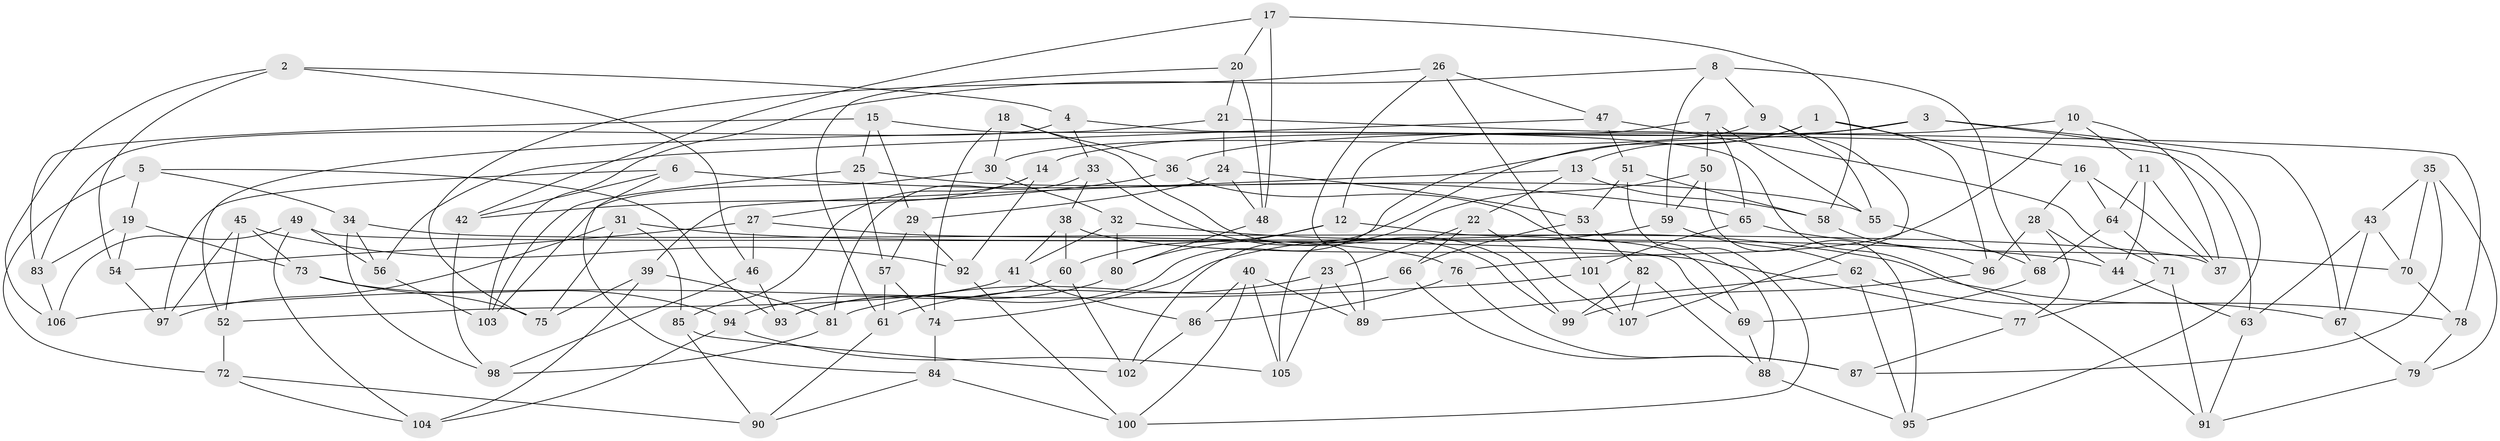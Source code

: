 // coarse degree distribution, {5: 0.04411764705882353, 6: 0.5294117647058824, 4: 0.4117647058823529, 3: 0.014705882352941176}
// Generated by graph-tools (version 1.1) at 2025/24/03/03/25 07:24:27]
// undirected, 107 vertices, 214 edges
graph export_dot {
graph [start="1"]
  node [color=gray90,style=filled];
  1;
  2;
  3;
  4;
  5;
  6;
  7;
  8;
  9;
  10;
  11;
  12;
  13;
  14;
  15;
  16;
  17;
  18;
  19;
  20;
  21;
  22;
  23;
  24;
  25;
  26;
  27;
  28;
  29;
  30;
  31;
  32;
  33;
  34;
  35;
  36;
  37;
  38;
  39;
  40;
  41;
  42;
  43;
  44;
  45;
  46;
  47;
  48;
  49;
  50;
  51;
  52;
  53;
  54;
  55;
  56;
  57;
  58;
  59;
  60;
  61;
  62;
  63;
  64;
  65;
  66;
  67;
  68;
  69;
  70;
  71;
  72;
  73;
  74;
  75;
  76;
  77;
  78;
  79;
  80;
  81;
  82;
  83;
  84;
  85;
  86;
  87;
  88;
  89;
  90;
  91;
  92;
  93;
  94;
  95;
  96;
  97;
  98;
  99;
  100;
  101;
  102;
  103;
  104;
  105;
  106;
  107;
  1 -- 13;
  1 -- 16;
  1 -- 96;
  1 -- 105;
  2 -- 106;
  2 -- 46;
  2 -- 4;
  2 -- 54;
  3 -- 95;
  3 -- 67;
  3 -- 14;
  3 -- 93;
  4 -- 33;
  4 -- 83;
  4 -- 63;
  5 -- 34;
  5 -- 19;
  5 -- 72;
  5 -- 93;
  6 -- 42;
  6 -- 97;
  6 -- 84;
  6 -- 65;
  7 -- 65;
  7 -- 12;
  7 -- 50;
  7 -- 55;
  8 -- 68;
  8 -- 9;
  8 -- 103;
  8 -- 59;
  9 -- 55;
  9 -- 107;
  9 -- 30;
  10 -- 36;
  10 -- 76;
  10 -- 11;
  10 -- 37;
  11 -- 44;
  11 -- 64;
  11 -- 37;
  12 -- 60;
  12 -- 69;
  12 -- 80;
  13 -- 58;
  13 -- 39;
  13 -- 22;
  14 -- 85;
  14 -- 27;
  14 -- 92;
  15 -- 91;
  15 -- 25;
  15 -- 83;
  15 -- 29;
  16 -- 37;
  16 -- 64;
  16 -- 28;
  17 -- 20;
  17 -- 42;
  17 -- 58;
  17 -- 48;
  18 -- 30;
  18 -- 74;
  18 -- 99;
  18 -- 36;
  19 -- 83;
  19 -- 54;
  19 -- 73;
  20 -- 21;
  20 -- 48;
  20 -- 61;
  21 -- 78;
  21 -- 52;
  21 -- 24;
  22 -- 66;
  22 -- 23;
  22 -- 107;
  23 -- 89;
  23 -- 61;
  23 -- 105;
  24 -- 48;
  24 -- 29;
  24 -- 53;
  25 -- 57;
  25 -- 103;
  25 -- 55;
  26 -- 47;
  26 -- 101;
  26 -- 89;
  26 -- 75;
  27 -- 76;
  27 -- 54;
  27 -- 46;
  28 -- 96;
  28 -- 44;
  28 -- 77;
  29 -- 92;
  29 -- 57;
  30 -- 103;
  30 -- 32;
  31 -- 85;
  31 -- 75;
  31 -- 44;
  31 -- 97;
  32 -- 78;
  32 -- 41;
  32 -- 80;
  33 -- 38;
  33 -- 81;
  33 -- 99;
  34 -- 98;
  34 -- 37;
  34 -- 56;
  35 -- 87;
  35 -- 43;
  35 -- 79;
  35 -- 70;
  36 -- 88;
  36 -- 42;
  38 -- 77;
  38 -- 60;
  38 -- 41;
  39 -- 81;
  39 -- 75;
  39 -- 104;
  40 -- 86;
  40 -- 89;
  40 -- 105;
  40 -- 100;
  41 -- 86;
  41 -- 52;
  42 -- 98;
  43 -- 67;
  43 -- 63;
  43 -- 70;
  44 -- 63;
  45 -- 52;
  45 -- 73;
  45 -- 97;
  45 -- 92;
  46 -- 93;
  46 -- 98;
  47 -- 51;
  47 -- 56;
  47 -- 71;
  48 -- 80;
  49 -- 69;
  49 -- 56;
  49 -- 106;
  49 -- 104;
  50 -- 95;
  50 -- 102;
  50 -- 59;
  51 -- 58;
  51 -- 100;
  51 -- 53;
  52 -- 72;
  53 -- 82;
  53 -- 66;
  54 -- 97;
  55 -- 68;
  56 -- 103;
  57 -- 74;
  57 -- 61;
  58 -- 96;
  59 -- 62;
  59 -- 74;
  60 -- 94;
  60 -- 102;
  61 -- 90;
  62 -- 95;
  62 -- 67;
  62 -- 89;
  63 -- 91;
  64 -- 71;
  64 -- 68;
  65 -- 101;
  65 -- 70;
  66 -- 81;
  66 -- 87;
  67 -- 79;
  68 -- 69;
  69 -- 88;
  70 -- 78;
  71 -- 77;
  71 -- 91;
  72 -- 90;
  72 -- 104;
  73 -- 94;
  73 -- 75;
  74 -- 84;
  76 -- 87;
  76 -- 86;
  77 -- 87;
  78 -- 79;
  79 -- 91;
  80 -- 93;
  81 -- 98;
  82 -- 107;
  82 -- 88;
  82 -- 99;
  83 -- 106;
  84 -- 90;
  84 -- 100;
  85 -- 102;
  85 -- 90;
  86 -- 102;
  88 -- 95;
  92 -- 100;
  94 -- 104;
  94 -- 105;
  96 -- 99;
  101 -- 107;
  101 -- 106;
}
